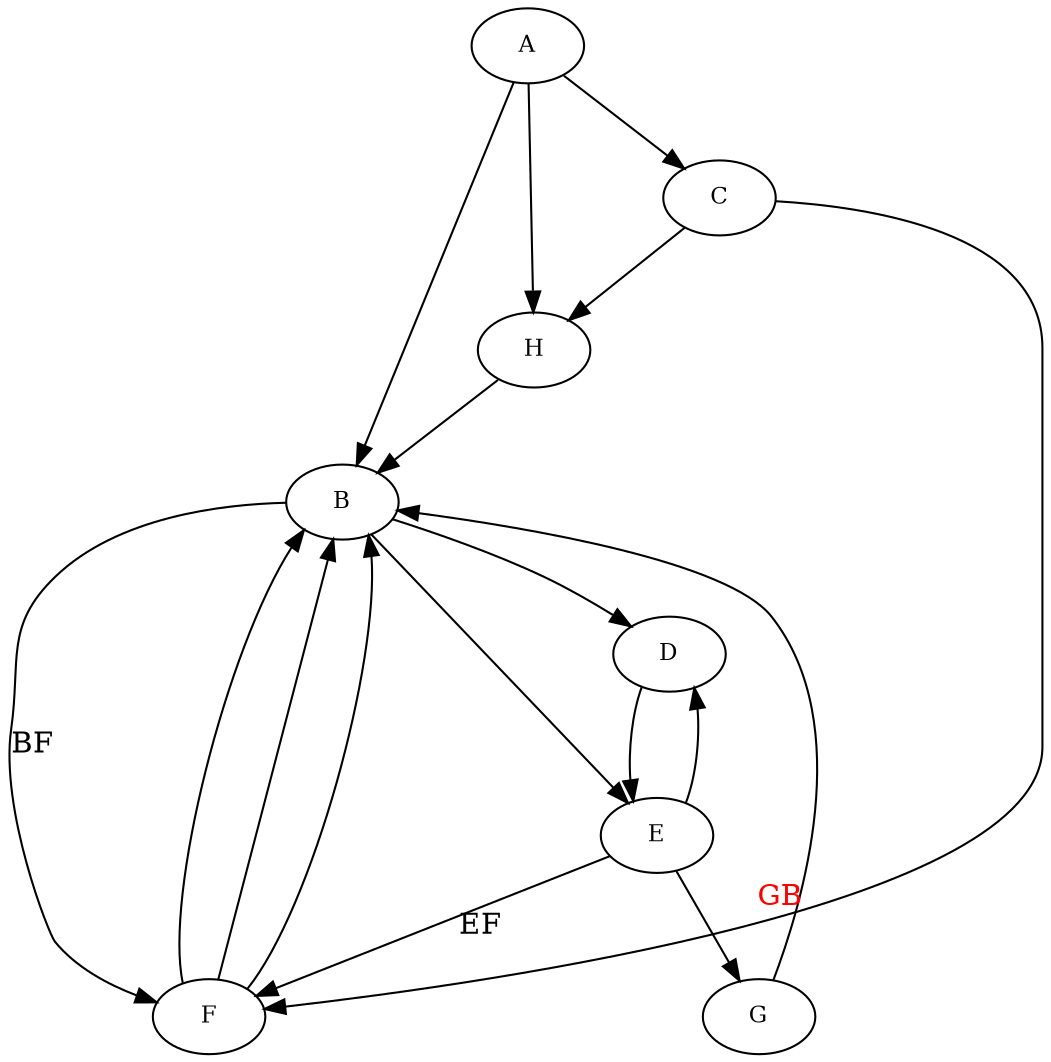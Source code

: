 digraph n {
splines=true;
sep="+25,25";
overlap=scalexy;
nodesep=0.6;
node [fontsize=11];
//edge[weight=0.2];

A -> B
A -> C
A -> H
B -> D
B -> E
B -> F [label="BF", labeldistance=4, labelangle=-10, labelfontcolor=red]
C -> F
C -> H
D -> E
E -> D
E -> G
E -> F [label="EF", labeldistance=8, labelangle=-7, labelfontcolor=red]
F -> B
F -> B
F -> B
G -> B [taillabel="GB", labeldistance=4, labelangle=15, labelfontcolor=red]
H -> B
}
